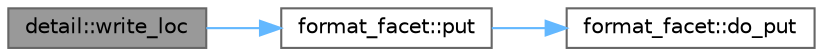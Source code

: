digraph "detail::write_loc"
{
 // LATEX_PDF_SIZE
  bgcolor="transparent";
  edge [fontname=Helvetica,fontsize=10,labelfontname=Helvetica,labelfontsize=10];
  node [fontname=Helvetica,fontsize=10,shape=box,height=0.2,width=0.4];
  rankdir="LR";
  Node1 [id="Node000001",label="detail::write_loc",height=0.2,width=0.4,color="gray40", fillcolor="grey60", style="filled", fontcolor="black",tooltip=" "];
  Node1 -> Node2 [id="edge3_Node000001_Node000002",color="steelblue1",style="solid",tooltip=" "];
  Node2 [id="Node000002",label="format_facet::put",height=0.2,width=0.4,color="grey40", fillcolor="white", style="filled",URL="$classformat__facet.html#a3579f42d18450888329224bf76618527",tooltip=" "];
  Node2 -> Node3 [id="edge4_Node000002_Node000003",color="steelblue1",style="solid",tooltip=" "];
  Node3 [id="Node000003",label="format_facet::do_put",height=0.2,width=0.4,color="grey40", fillcolor="white", style="filled",URL="$classformat__facet.html#aa4931a45a940a6d5697150590270e4a3",tooltip=" "];
}
